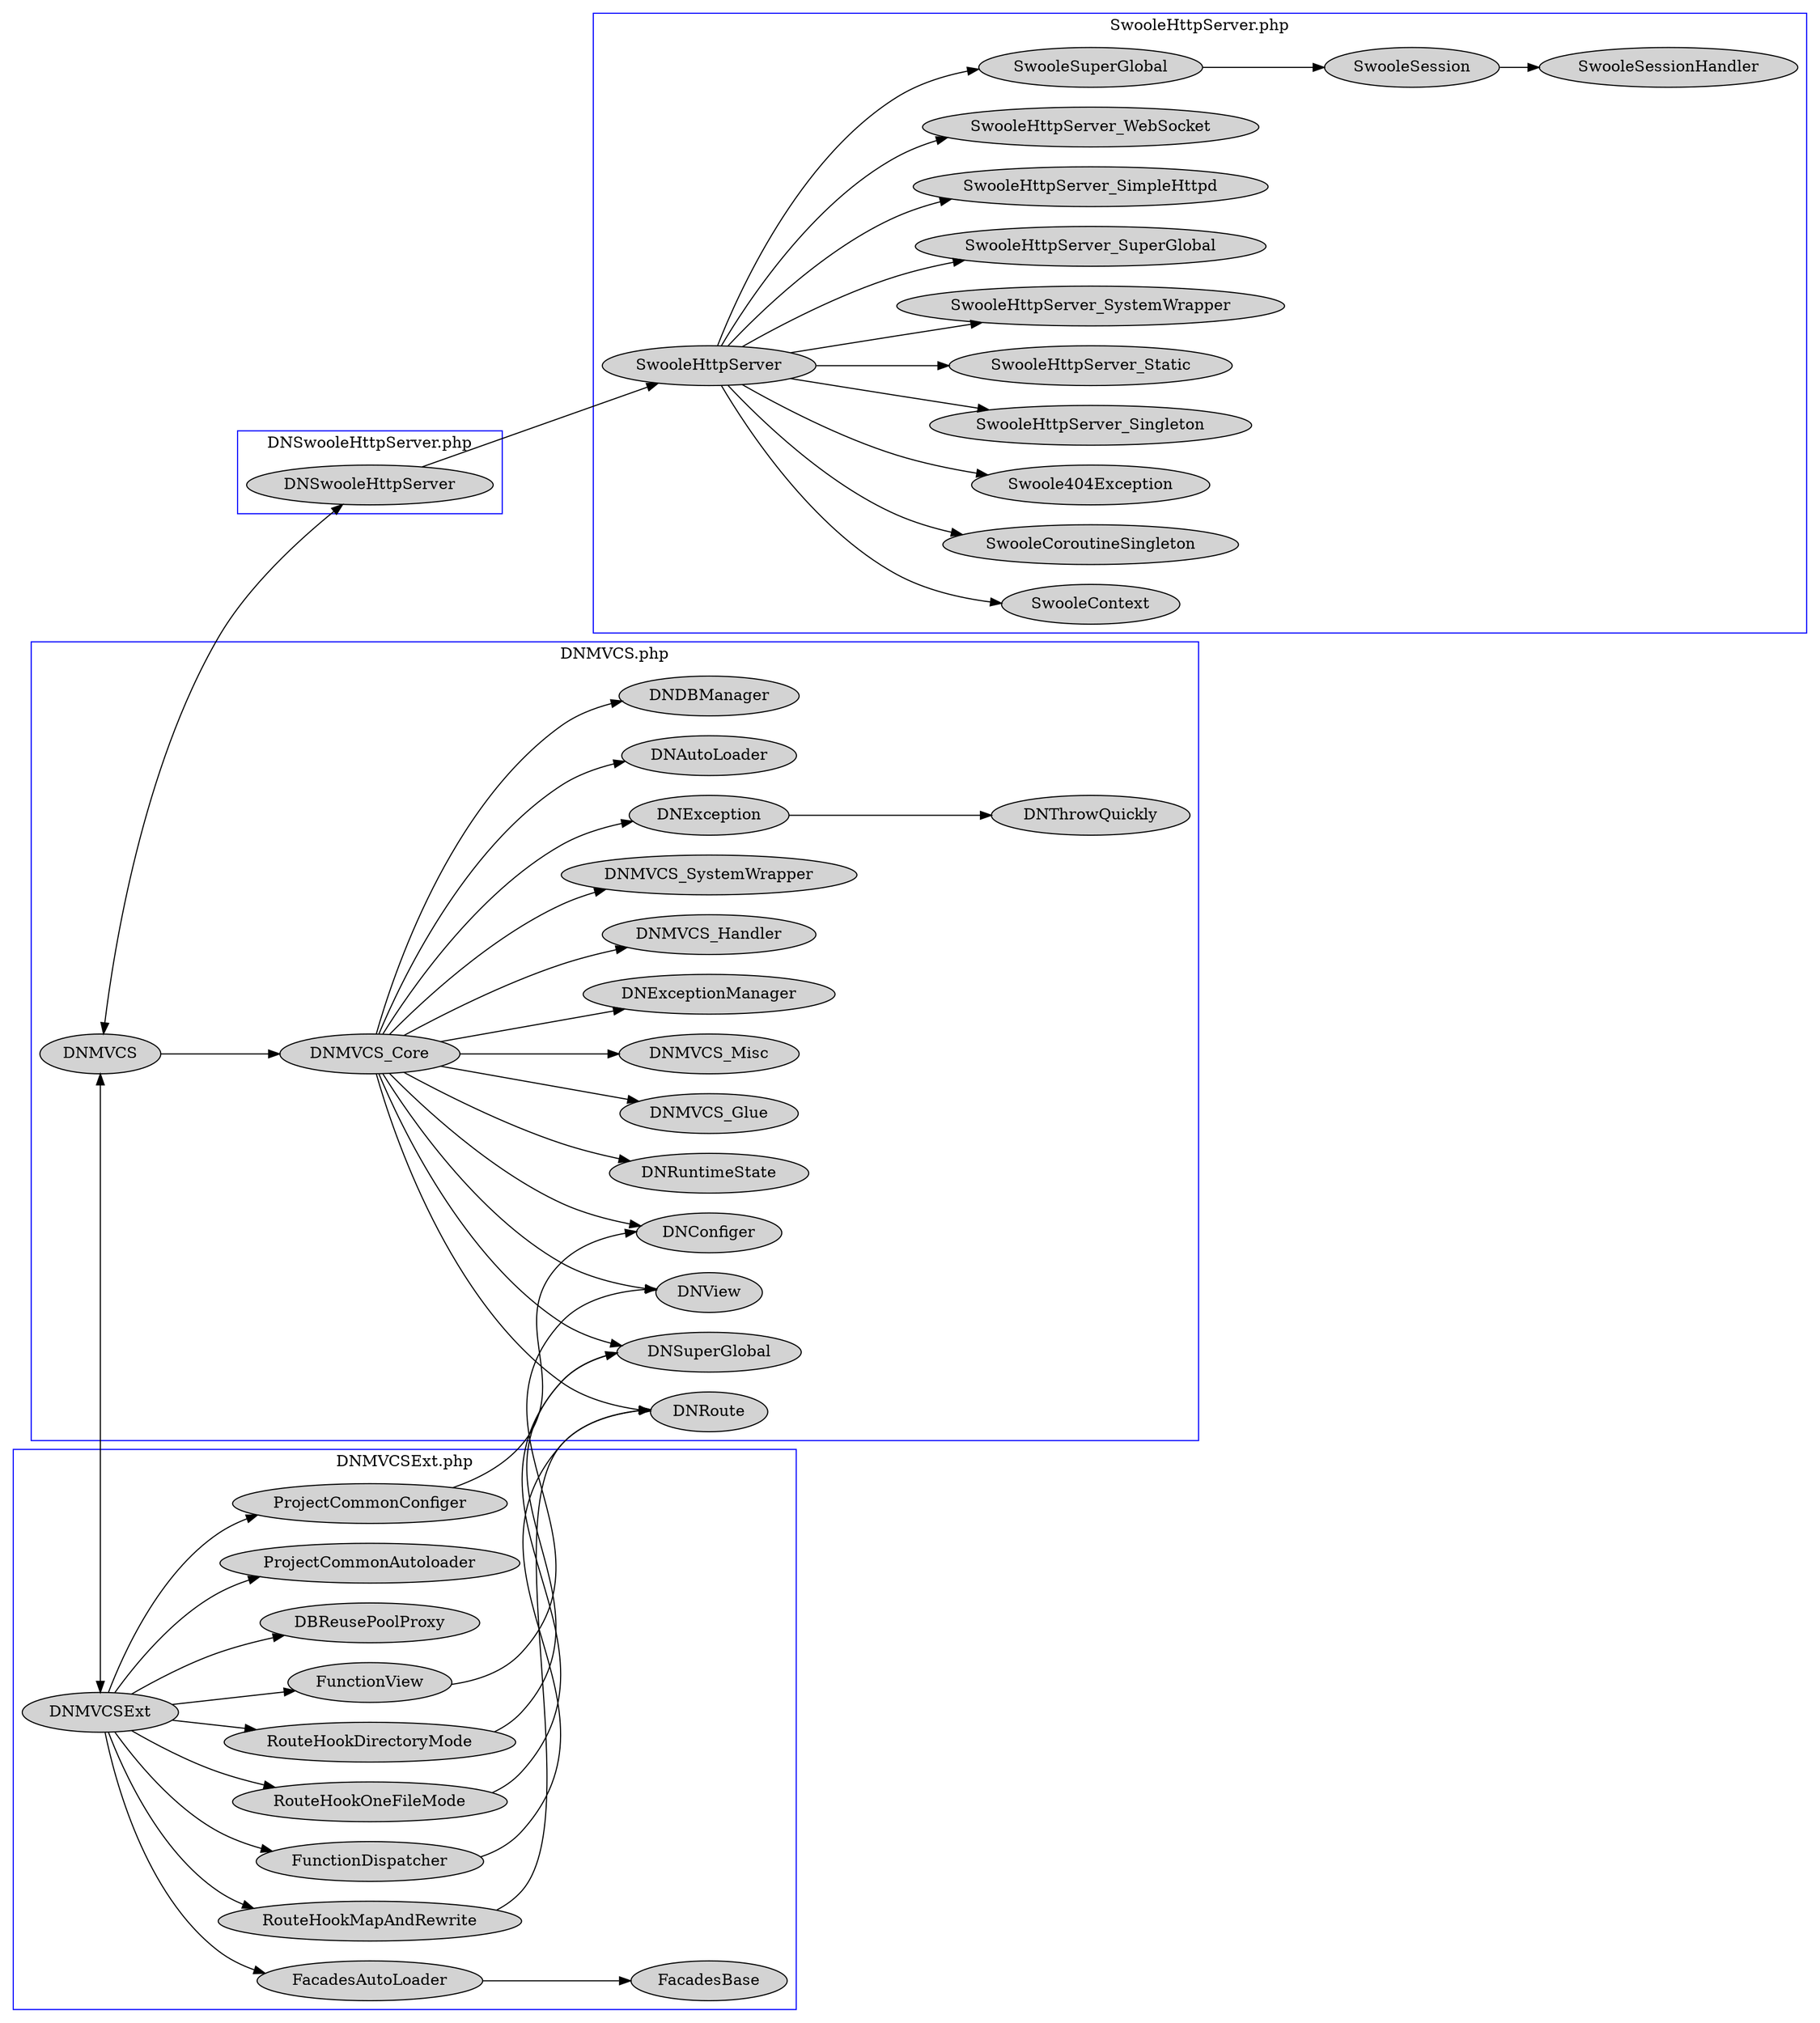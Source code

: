 digraph G{
graph [rankdir = "LR"];
subgraph cluster_1 {
		node [style=filled];
		label = "DNMVCS.php";
		color=blue;
		
DNException -> DNThrowQuickly ;

DNMVCS_Core -> DNAutoLoader;
DNMVCS_Core -> DNException;
DNMVCS_Core -> DNRoute;
DNMVCS_Core -> DNView;
DNMVCS_Core -> DNConfiger;
DNMVCS_Core -> DNDBManager;
DNMVCS_Core -> DNRuntimeState;
DNMVCS_Core -> DNSuperGlobal;
DNMVCS_Core -> DNMVCS_Glue;
DNMVCS_Core -> DNMVCS_Misc;
DNMVCS_Core -> DNExceptionManager;
DNMVCS_Core -> DNMVCS_Handler;
DNMVCS_Core -> DNMVCS_SystemWrapper;

DNMVCS -> DNMVCS_Core;


}

subgraph cluster_2 {
		node [style=filled];
		label = "DNMVCSExt.php";
		color=blue;
DNMVCS -> DNMVCSExt [dir=both];

RouteHookMapAndRewrite -> DNRoute ;
RouteHookOneFileMode -> DNSuperGlobal;
RouteHookDirectoryMode -> DNSuperGlobal;
FacadesAutoLoader -> FacadesBase ;
FunctionDispatcher -> DNRoute;
FunctionView -> DNView;


DNMVCSExt-> RouteHookMapAndRewrite;
DNMVCSExt-> RouteHookOneFileMode;
DNMVCSExt-> RouteHookDirectoryMode;
DNMVCSExt-> DBReusePoolProxy;
DNMVCSExt-> FunctionDispatcher;
DNMVCSExt-> FunctionView;
DNMVCSExt-> ProjectCommonAutoloader;
DNMVCSExt-> ProjectCommonConfiger;
DNMVCSExt-> FacadesAutoLoader;

ProjectCommonConfiger -> DNConfiger  ;

}
subgraph cluster_4 {
		node [style=filled];
		label = "SwooleHttpServer.php";
		color=blue;


SwooleHttpServer -> SwooleContext;
SwooleHttpServer -> SwooleCoroutineSingleton;
SwooleHttpServer -> Swoole404Exception;
SwooleHttpServer -> SwooleHttpServer_Singleton;
SwooleHttpServer -> SwooleHttpServer_Static;
SwooleHttpServer -> SwooleHttpServer_SystemWrapper;
SwooleHttpServer -> SwooleHttpServer_SuperGlobal;
SwooleHttpServer -> SwooleHttpServer_SimpleHttpd;
SwooleHttpServer -> SwooleHttpServer_WebSocket;
SwooleHttpServer -> SwooleSuperGlobal;
SwooleSuperGlobal -> SwooleSession;
SwooleSession -> SwooleSessionHandler;

}
subgraph cluster_3 {
		node [style=filled];
		label = "DNSwooleHttpServer.php";
		color=blue;
DNMVCS ->DNSwooleHttpServer [dir=both];

DNSwooleHttpServer -> SwooleHttpServer;

}


}
